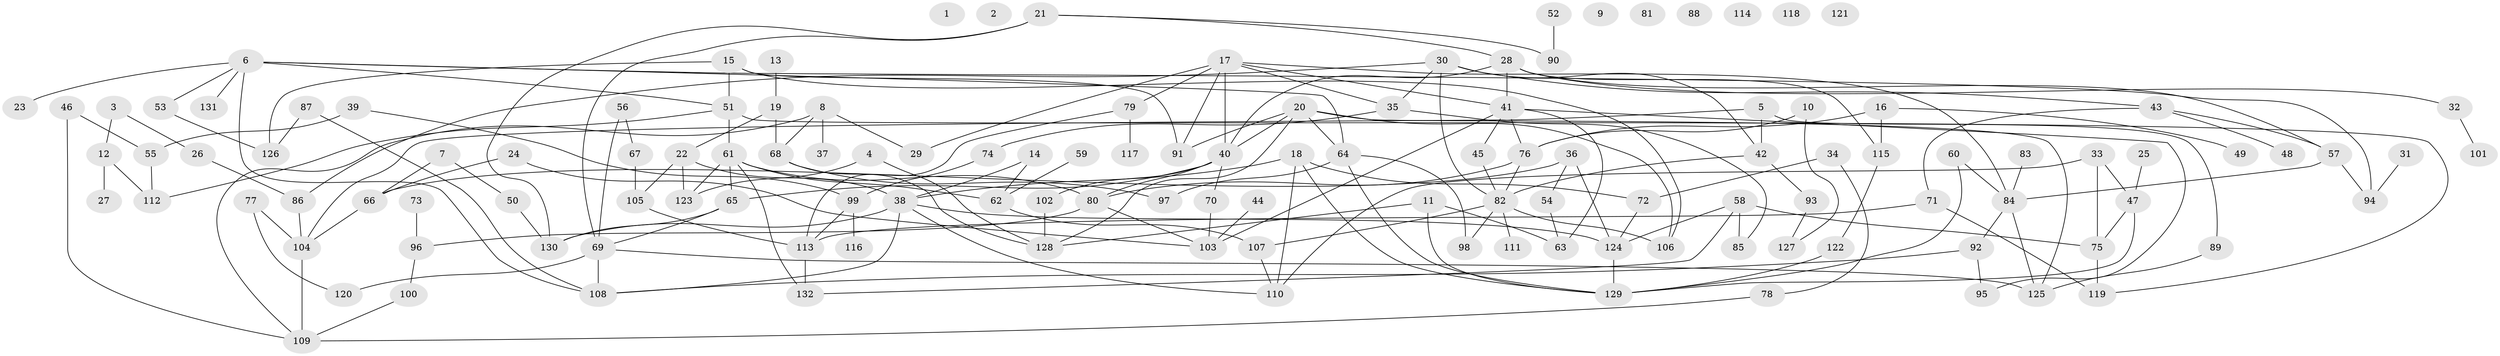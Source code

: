 // coarse degree distribution, {6: 0.046511627906976744, 3: 0.22093023255813954, 2: 0.2558139534883721, 5: 0.08139534883720931, 8: 0.023255813953488372, 4: 0.1511627906976744, 1: 0.16279069767441862, 15: 0.011627906976744186, 7: 0.023255813953488372, 12: 0.011627906976744186, 11: 0.011627906976744186}
// Generated by graph-tools (version 1.1) at 2025/48/03/04/25 22:48:27]
// undirected, 132 vertices, 194 edges
graph export_dot {
  node [color=gray90,style=filled];
  1;
  2;
  3;
  4;
  5;
  6;
  7;
  8;
  9;
  10;
  11;
  12;
  13;
  14;
  15;
  16;
  17;
  18;
  19;
  20;
  21;
  22;
  23;
  24;
  25;
  26;
  27;
  28;
  29;
  30;
  31;
  32;
  33;
  34;
  35;
  36;
  37;
  38;
  39;
  40;
  41;
  42;
  43;
  44;
  45;
  46;
  47;
  48;
  49;
  50;
  51;
  52;
  53;
  54;
  55;
  56;
  57;
  58;
  59;
  60;
  61;
  62;
  63;
  64;
  65;
  66;
  67;
  68;
  69;
  70;
  71;
  72;
  73;
  74;
  75;
  76;
  77;
  78;
  79;
  80;
  81;
  82;
  83;
  84;
  85;
  86;
  87;
  88;
  89;
  90;
  91;
  92;
  93;
  94;
  95;
  96;
  97;
  98;
  99;
  100;
  101;
  102;
  103;
  104;
  105;
  106;
  107;
  108;
  109;
  110;
  111;
  112;
  113;
  114;
  115;
  116;
  117;
  118;
  119;
  120;
  121;
  122;
  123;
  124;
  125;
  126;
  127;
  128;
  129;
  130;
  131;
  132;
  3 -- 12;
  3 -- 26;
  4 -- 123;
  4 -- 128;
  5 -- 42;
  5 -- 89;
  5 -- 104;
  6 -- 23;
  6 -- 51;
  6 -- 53;
  6 -- 64;
  6 -- 94;
  6 -- 108;
  6 -- 131;
  7 -- 50;
  7 -- 66;
  8 -- 29;
  8 -- 37;
  8 -- 68;
  8 -- 109;
  10 -- 76;
  10 -- 127;
  11 -- 63;
  11 -- 128;
  11 -- 129;
  12 -- 27;
  12 -- 112;
  13 -- 19;
  14 -- 38;
  14 -- 62;
  15 -- 51;
  15 -- 91;
  15 -- 106;
  15 -- 126;
  16 -- 49;
  16 -- 76;
  16 -- 115;
  17 -- 29;
  17 -- 35;
  17 -- 40;
  17 -- 41;
  17 -- 79;
  17 -- 84;
  17 -- 91;
  18 -- 38;
  18 -- 72;
  18 -- 110;
  18 -- 129;
  19 -- 22;
  19 -- 68;
  20 -- 40;
  20 -- 64;
  20 -- 91;
  20 -- 106;
  20 -- 125;
  20 -- 128;
  21 -- 28;
  21 -- 69;
  21 -- 90;
  21 -- 130;
  22 -- 38;
  22 -- 105;
  22 -- 123;
  24 -- 66;
  24 -- 103;
  25 -- 47;
  26 -- 86;
  28 -- 32;
  28 -- 40;
  28 -- 41;
  28 -- 57;
  28 -- 115;
  30 -- 35;
  30 -- 42;
  30 -- 43;
  30 -- 82;
  30 -- 86;
  31 -- 94;
  32 -- 101;
  33 -- 47;
  33 -- 75;
  33 -- 110;
  34 -- 72;
  34 -- 78;
  35 -- 74;
  35 -- 85;
  36 -- 54;
  36 -- 66;
  36 -- 124;
  38 -- 108;
  38 -- 110;
  38 -- 124;
  38 -- 130;
  39 -- 55;
  39 -- 99;
  40 -- 65;
  40 -- 70;
  40 -- 80;
  40 -- 102;
  41 -- 45;
  41 -- 63;
  41 -- 76;
  41 -- 95;
  41 -- 103;
  42 -- 82;
  42 -- 93;
  43 -- 48;
  43 -- 57;
  43 -- 71;
  44 -- 103;
  45 -- 82;
  46 -- 55;
  46 -- 109;
  47 -- 75;
  47 -- 129;
  50 -- 130;
  51 -- 61;
  51 -- 112;
  51 -- 119;
  52 -- 90;
  53 -- 126;
  54 -- 63;
  55 -- 112;
  56 -- 67;
  56 -- 69;
  57 -- 84;
  57 -- 94;
  58 -- 75;
  58 -- 85;
  58 -- 124;
  58 -- 132;
  59 -- 62;
  60 -- 84;
  60 -- 129;
  61 -- 62;
  61 -- 65;
  61 -- 80;
  61 -- 123;
  61 -- 132;
  62 -- 107;
  64 -- 97;
  64 -- 98;
  64 -- 129;
  65 -- 69;
  65 -- 130;
  66 -- 104;
  67 -- 105;
  68 -- 97;
  68 -- 128;
  69 -- 108;
  69 -- 120;
  69 -- 125;
  70 -- 103;
  71 -- 113;
  71 -- 119;
  72 -- 124;
  73 -- 96;
  74 -- 99;
  75 -- 119;
  76 -- 80;
  76 -- 82;
  77 -- 104;
  77 -- 120;
  78 -- 109;
  79 -- 113;
  79 -- 117;
  80 -- 96;
  80 -- 103;
  82 -- 98;
  82 -- 106;
  82 -- 107;
  82 -- 111;
  83 -- 84;
  84 -- 92;
  84 -- 125;
  86 -- 104;
  87 -- 108;
  87 -- 126;
  89 -- 125;
  92 -- 95;
  92 -- 108;
  93 -- 127;
  96 -- 100;
  99 -- 113;
  99 -- 116;
  100 -- 109;
  102 -- 128;
  104 -- 109;
  105 -- 113;
  107 -- 110;
  113 -- 132;
  115 -- 122;
  122 -- 129;
  124 -- 129;
}
